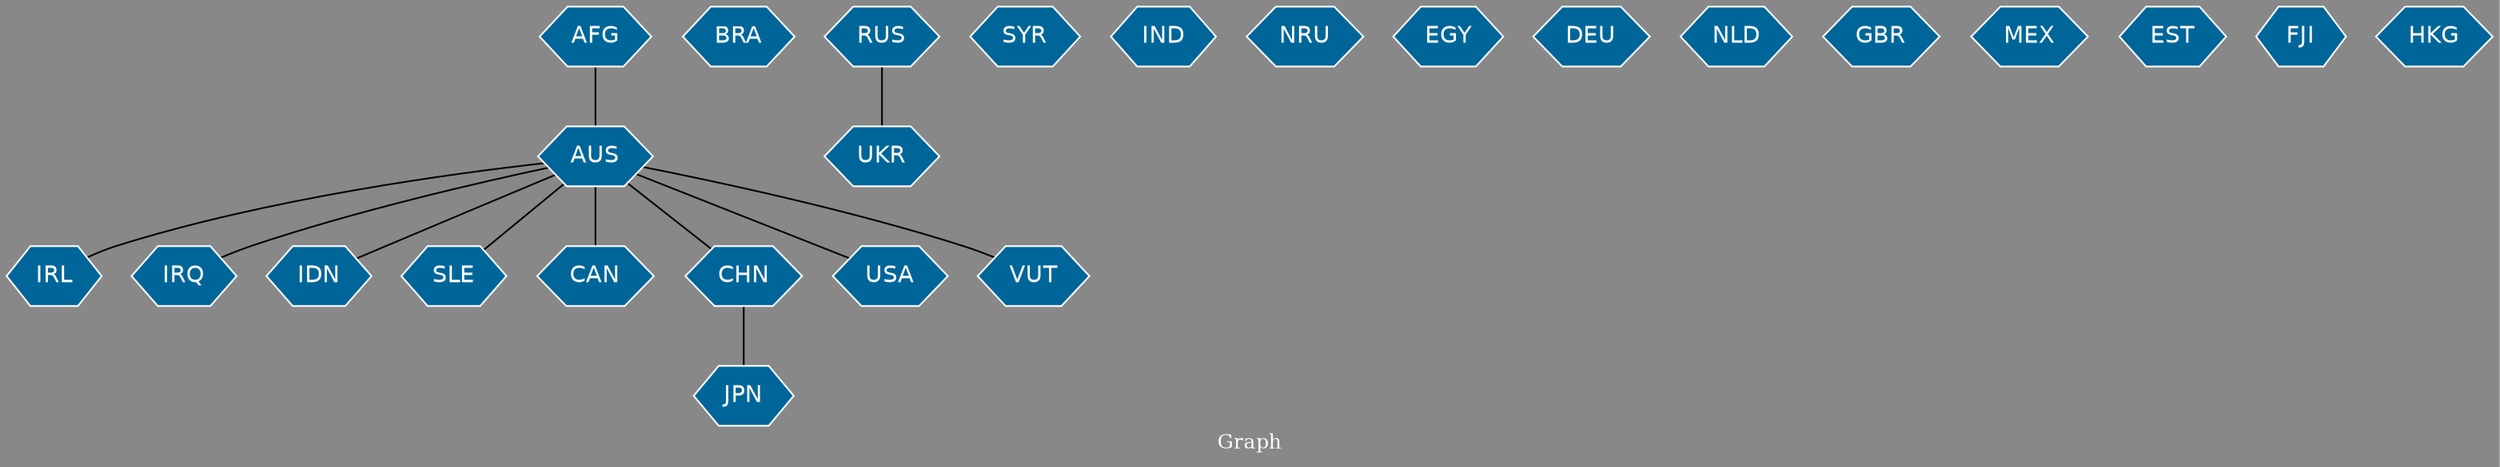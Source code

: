 // Countries together in item graph
graph {
	graph [bgcolor="#888888" fontcolor=white fontsize=12 label="Graph" outputorder=edgesfirst overlap=prism]
	node [color=white fillcolor="#006699" fontcolor=white fontname=Helvetica shape=hexagon style=filled]
	edge [arrowhead=open color=black fontcolor=white fontname=Courier fontsize=12]
		AUS [label=AUS]
		BRA [label=BRA]
		RUS [label=RUS]
		SYR [label=SYR]
		IRL [label=IRL]
		IRQ [label=IRQ]
		IDN [label=IDN]
		IND [label=IND]
		SLE [label=SLE]
		NRU [label=NRU]
		CAN [label=CAN]
		CHN [label=CHN]
		USA [label=USA]
		AFG [label=AFG]
		EGY [label=EGY]
		DEU [label=DEU]
		NLD [label=NLD]
		GBR [label=GBR]
		VUT [label=VUT]
		JPN [label=JPN]
		UKR [label=UKR]
		MEX [label=MEX]
		EST [label=EST]
		FJI [label=FJI]
		HKG [label=HKG]
			AUS -- SLE [weight=1]
			RUS -- UKR [weight=1]
			AUS -- CHN [weight=3]
			CHN -- JPN [weight=1]
			AUS -- IDN [weight=1]
			AUS -- USA [weight=1]
			AFG -- AUS [weight=1]
			AUS -- IRQ [weight=3]
			AUS -- VUT [weight=1]
			AUS -- CAN [weight=3]
			AUS -- IRL [weight=2]
}